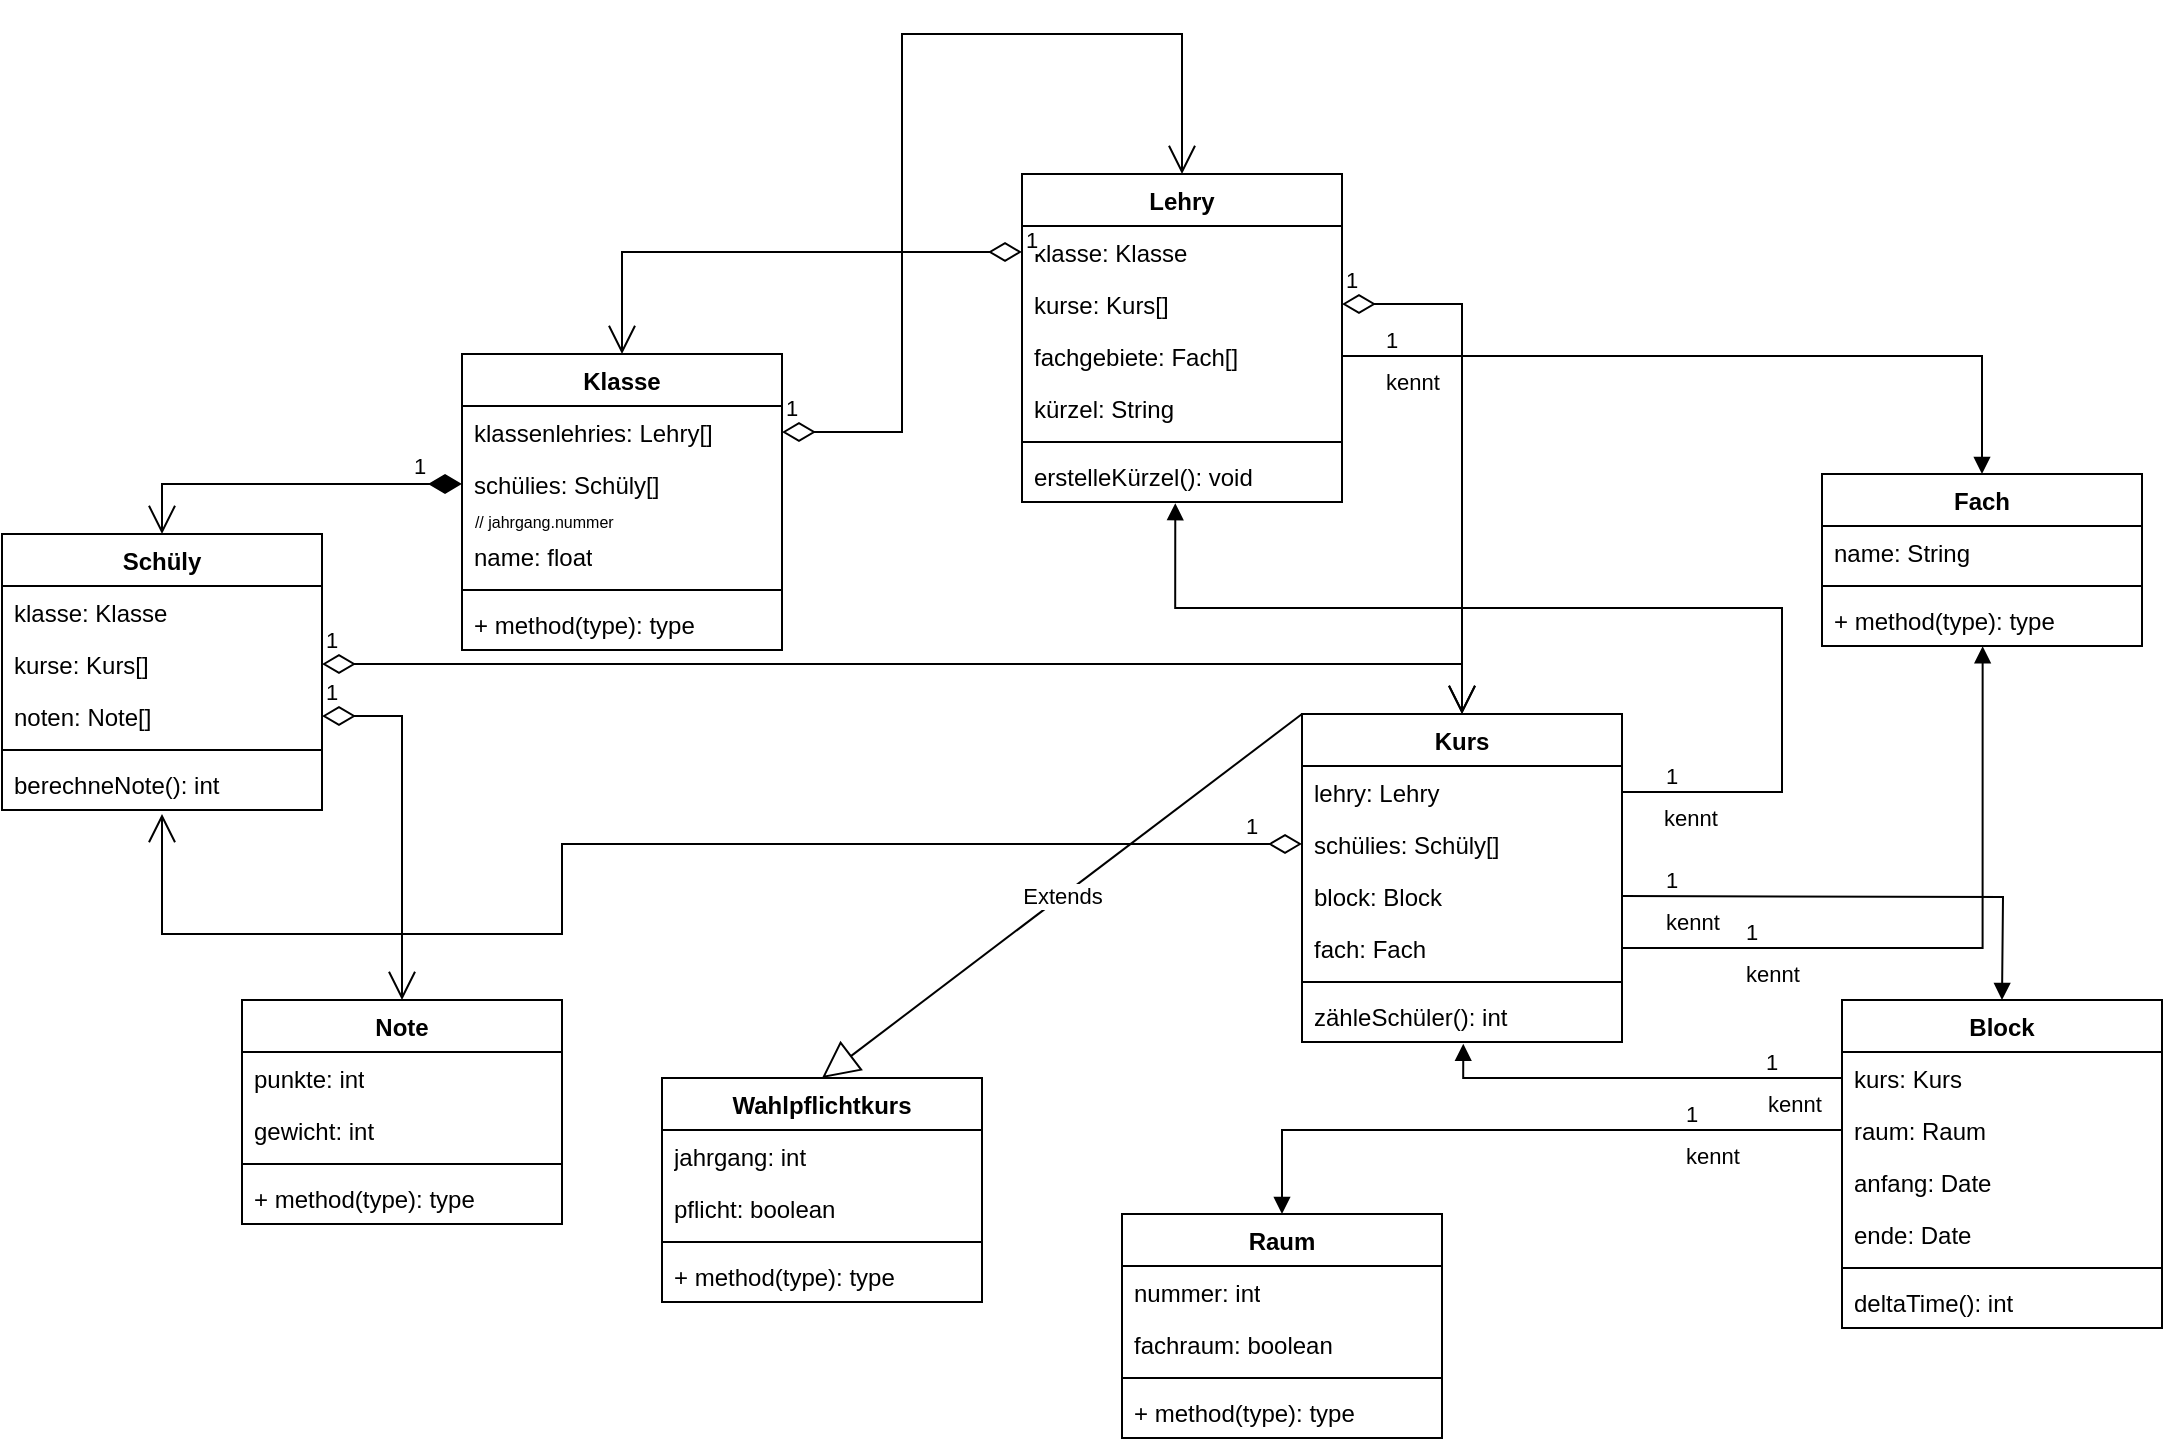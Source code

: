 <mxfile version="21.7.5" type="github">
  <diagram name="Page-1" id="dtJzsJgUxtqX0qayBi3o">
    <mxGraphModel dx="830" dy="1531" grid="1" gridSize="10" guides="1" tooltips="1" connect="1" arrows="1" fold="1" page="1" pageScale="1" pageWidth="850" pageHeight="1100" math="0" shadow="0">
      <root>
        <mxCell id="0" />
        <mxCell id="1" parent="0" />
        <mxCell id="Ywo8sZGYOxIatxg1FXtq-1" value="Schüly" style="swimlane;fontStyle=1;align=center;verticalAlign=top;childLayout=stackLayout;horizontal=1;startSize=26;horizontalStack=0;resizeParent=1;resizeParentMax=0;resizeLast=0;collapsible=1;marginBottom=0;whiteSpace=wrap;html=1;" vertex="1" parent="1">
          <mxGeometry x="50" y="170" width="160" height="138" as="geometry" />
        </mxCell>
        <mxCell id="Ywo8sZGYOxIatxg1FXtq-5" value="klasse: Klasse" style="text;strokeColor=none;fillColor=none;align=left;verticalAlign=top;spacingLeft=4;spacingRight=4;overflow=hidden;rotatable=0;points=[[0,0.5],[1,0.5]];portConstraint=eastwest;whiteSpace=wrap;html=1;" vertex="1" parent="Ywo8sZGYOxIatxg1FXtq-1">
          <mxGeometry y="26" width="160" height="26" as="geometry" />
        </mxCell>
        <mxCell id="Ywo8sZGYOxIatxg1FXtq-38" value="kurse: Kurs[]" style="text;strokeColor=none;fillColor=none;align=left;verticalAlign=top;spacingLeft=4;spacingRight=4;overflow=hidden;rotatable=0;points=[[0,0.5],[1,0.5]];portConstraint=eastwest;whiteSpace=wrap;html=1;" vertex="1" parent="Ywo8sZGYOxIatxg1FXtq-1">
          <mxGeometry y="52" width="160" height="26" as="geometry" />
        </mxCell>
        <mxCell id="Ywo8sZGYOxIatxg1FXtq-64" value="noten: Note[]" style="text;strokeColor=none;fillColor=none;align=left;verticalAlign=top;spacingLeft=4;spacingRight=4;overflow=hidden;rotatable=0;points=[[0,0.5],[1,0.5]];portConstraint=eastwest;whiteSpace=wrap;html=1;" vertex="1" parent="Ywo8sZGYOxIatxg1FXtq-1">
          <mxGeometry y="78" width="160" height="26" as="geometry" />
        </mxCell>
        <mxCell id="Ywo8sZGYOxIatxg1FXtq-3" value="" style="line;strokeWidth=1;fillColor=none;align=left;verticalAlign=middle;spacingTop=-1;spacingLeft=3;spacingRight=3;rotatable=0;labelPosition=right;points=[];portConstraint=eastwest;strokeColor=inherit;" vertex="1" parent="Ywo8sZGYOxIatxg1FXtq-1">
          <mxGeometry y="104" width="160" height="8" as="geometry" />
        </mxCell>
        <mxCell id="Ywo8sZGYOxIatxg1FXtq-4" value="berechneNote(): int" style="text;strokeColor=none;fillColor=none;align=left;verticalAlign=top;spacingLeft=4;spacingRight=4;overflow=hidden;rotatable=0;points=[[0,0.5],[1,0.5]];portConstraint=eastwest;whiteSpace=wrap;html=1;" vertex="1" parent="Ywo8sZGYOxIatxg1FXtq-1">
          <mxGeometry y="112" width="160" height="26" as="geometry" />
        </mxCell>
        <mxCell id="Ywo8sZGYOxIatxg1FXtq-6" value="Lehry" style="swimlane;fontStyle=1;align=center;verticalAlign=top;childLayout=stackLayout;horizontal=1;startSize=26;horizontalStack=0;resizeParent=1;resizeParentMax=0;resizeLast=0;collapsible=1;marginBottom=0;whiteSpace=wrap;html=1;" vertex="1" parent="1">
          <mxGeometry x="560" y="-10" width="160" height="164" as="geometry" />
        </mxCell>
        <mxCell id="Ywo8sZGYOxIatxg1FXtq-42" value="klasse: Klasse" style="text;strokeColor=none;fillColor=none;align=left;verticalAlign=top;spacingLeft=4;spacingRight=4;overflow=hidden;rotatable=0;points=[[0,0.5],[1,0.5]];portConstraint=eastwest;whiteSpace=wrap;html=1;" vertex="1" parent="Ywo8sZGYOxIatxg1FXtq-6">
          <mxGeometry y="26" width="160" height="26" as="geometry" />
        </mxCell>
        <mxCell id="Ywo8sZGYOxIatxg1FXtq-7" value="kurse: Kurs[]" style="text;strokeColor=none;fillColor=none;align=left;verticalAlign=top;spacingLeft=4;spacingRight=4;overflow=hidden;rotatable=0;points=[[0,0.5],[1,0.5]];portConstraint=eastwest;whiteSpace=wrap;html=1;" vertex="1" parent="Ywo8sZGYOxIatxg1FXtq-6">
          <mxGeometry y="52" width="160" height="26" as="geometry" />
        </mxCell>
        <mxCell id="Ywo8sZGYOxIatxg1FXtq-93" value="fachgebiete: Fach[]" style="text;strokeColor=none;fillColor=none;align=left;verticalAlign=top;spacingLeft=4;spacingRight=4;overflow=hidden;rotatable=0;points=[[0,0.5],[1,0.5]];portConstraint=eastwest;whiteSpace=wrap;html=1;" vertex="1" parent="Ywo8sZGYOxIatxg1FXtq-6">
          <mxGeometry y="78" width="160" height="26" as="geometry" />
        </mxCell>
        <mxCell id="Ywo8sZGYOxIatxg1FXtq-105" value="kürzel: String" style="text;strokeColor=none;fillColor=none;align=left;verticalAlign=top;spacingLeft=4;spacingRight=4;overflow=hidden;rotatable=0;points=[[0,0.5],[1,0.5]];portConstraint=eastwest;whiteSpace=wrap;html=1;" vertex="1" parent="Ywo8sZGYOxIatxg1FXtq-6">
          <mxGeometry y="104" width="160" height="26" as="geometry" />
        </mxCell>
        <mxCell id="Ywo8sZGYOxIatxg1FXtq-8" value="" style="line;strokeWidth=1;fillColor=none;align=left;verticalAlign=middle;spacingTop=-1;spacingLeft=3;spacingRight=3;rotatable=0;labelPosition=right;points=[];portConstraint=eastwest;strokeColor=inherit;" vertex="1" parent="Ywo8sZGYOxIatxg1FXtq-6">
          <mxGeometry y="130" width="160" height="8" as="geometry" />
        </mxCell>
        <mxCell id="Ywo8sZGYOxIatxg1FXtq-9" value="erstelleKürzel(): void" style="text;strokeColor=none;fillColor=none;align=left;verticalAlign=top;spacingLeft=4;spacingRight=4;overflow=hidden;rotatable=0;points=[[0,0.5],[1,0.5]];portConstraint=eastwest;whiteSpace=wrap;html=1;" vertex="1" parent="Ywo8sZGYOxIatxg1FXtq-6">
          <mxGeometry y="138" width="160" height="26" as="geometry" />
        </mxCell>
        <mxCell id="Ywo8sZGYOxIatxg1FXtq-10" value="Kurs" style="swimlane;fontStyle=1;align=center;verticalAlign=top;childLayout=stackLayout;horizontal=1;startSize=26;horizontalStack=0;resizeParent=1;resizeParentMax=0;resizeLast=0;collapsible=1;marginBottom=0;whiteSpace=wrap;html=1;" vertex="1" parent="1">
          <mxGeometry x="700" y="260" width="160" height="164" as="geometry" />
        </mxCell>
        <mxCell id="Ywo8sZGYOxIatxg1FXtq-11" value="&lt;div&gt;lehry: Lehry&lt;/div&gt;" style="text;strokeColor=none;fillColor=none;align=left;verticalAlign=top;spacingLeft=4;spacingRight=4;overflow=hidden;rotatable=0;points=[[0,0.5],[1,0.5]];portConstraint=eastwest;whiteSpace=wrap;html=1;" vertex="1" parent="Ywo8sZGYOxIatxg1FXtq-10">
          <mxGeometry y="26" width="160" height="26" as="geometry" />
        </mxCell>
        <mxCell id="Ywo8sZGYOxIatxg1FXtq-55" value="schülies: Schüly[]" style="text;strokeColor=none;fillColor=none;align=left;verticalAlign=top;spacingLeft=4;spacingRight=4;overflow=hidden;rotatable=0;points=[[0,0.5],[1,0.5]];portConstraint=eastwest;whiteSpace=wrap;html=1;" vertex="1" parent="Ywo8sZGYOxIatxg1FXtq-10">
          <mxGeometry y="52" width="160" height="26" as="geometry" />
        </mxCell>
        <mxCell id="Ywo8sZGYOxIatxg1FXtq-68" value="block: Block" style="text;strokeColor=none;fillColor=none;align=left;verticalAlign=top;spacingLeft=4;spacingRight=4;overflow=hidden;rotatable=0;points=[[0,0.5],[1,0.5]];portConstraint=eastwest;whiteSpace=wrap;html=1;" vertex="1" parent="Ywo8sZGYOxIatxg1FXtq-10">
          <mxGeometry y="78" width="160" height="26" as="geometry" />
        </mxCell>
        <mxCell id="Ywo8sZGYOxIatxg1FXtq-83" value="&lt;div&gt;fach: Fach&lt;/div&gt;&lt;div&gt;&lt;br&gt;&lt;/div&gt;" style="text;strokeColor=none;fillColor=none;align=left;verticalAlign=top;spacingLeft=4;spacingRight=4;overflow=hidden;rotatable=0;points=[[0,0.5],[1,0.5]];portConstraint=eastwest;whiteSpace=wrap;html=1;" vertex="1" parent="Ywo8sZGYOxIatxg1FXtq-10">
          <mxGeometry y="104" width="160" height="26" as="geometry" />
        </mxCell>
        <mxCell id="Ywo8sZGYOxIatxg1FXtq-12" value="" style="line;strokeWidth=1;fillColor=none;align=left;verticalAlign=middle;spacingTop=-1;spacingLeft=3;spacingRight=3;rotatable=0;labelPosition=right;points=[];portConstraint=eastwest;strokeColor=inherit;" vertex="1" parent="Ywo8sZGYOxIatxg1FXtq-10">
          <mxGeometry y="130" width="160" height="8" as="geometry" />
        </mxCell>
        <mxCell id="Ywo8sZGYOxIatxg1FXtq-13" value="zähleSchüler(): int" style="text;strokeColor=none;fillColor=none;align=left;verticalAlign=top;spacingLeft=4;spacingRight=4;overflow=hidden;rotatable=0;points=[[0,0.5],[1,0.5]];portConstraint=eastwest;whiteSpace=wrap;html=1;" vertex="1" parent="Ywo8sZGYOxIatxg1FXtq-10">
          <mxGeometry y="138" width="160" height="26" as="geometry" />
        </mxCell>
        <mxCell id="Ywo8sZGYOxIatxg1FXtq-14" value="Klasse" style="swimlane;fontStyle=1;align=center;verticalAlign=top;childLayout=stackLayout;horizontal=1;startSize=26;horizontalStack=0;resizeParent=1;resizeParentMax=0;resizeLast=0;collapsible=1;marginBottom=0;whiteSpace=wrap;html=1;" vertex="1" parent="1">
          <mxGeometry x="280" y="80" width="160" height="148" as="geometry">
            <mxRectangle x="130" y="10" width="80" height="30" as="alternateBounds" />
          </mxGeometry>
        </mxCell>
        <mxCell id="Ywo8sZGYOxIatxg1FXtq-2" value="&lt;div&gt;klassenlehries: Lehry[]&lt;/div&gt;&lt;div&gt;&lt;br&gt;&lt;/div&gt;" style="text;strokeColor=none;fillColor=none;align=left;verticalAlign=top;spacingLeft=4;spacingRight=4;overflow=hidden;rotatable=0;points=[[0,0.5],[1,0.5]];portConstraint=eastwest;whiteSpace=wrap;html=1;" vertex="1" parent="Ywo8sZGYOxIatxg1FXtq-14">
          <mxGeometry y="26" width="160" height="26" as="geometry" />
        </mxCell>
        <mxCell id="Ywo8sZGYOxIatxg1FXtq-39" value="schülies: Schüly[]" style="text;strokeColor=none;fillColor=none;align=left;verticalAlign=top;spacingLeft=4;spacingRight=4;overflow=hidden;rotatable=0;points=[[0,0.5],[1,0.5]];portConstraint=eastwest;whiteSpace=wrap;html=1;" vertex="1" parent="Ywo8sZGYOxIatxg1FXtq-14">
          <mxGeometry y="52" width="160" height="26" as="geometry" />
        </mxCell>
        <mxCell id="Ywo8sZGYOxIatxg1FXtq-98" value="&lt;div align=&quot;left&quot;&gt;&lt;font style=&quot;font-size: 8px;&quot;&gt;&amp;nbsp; // jahrgang.nummer&lt;/font&gt;&lt;/div&gt;" style="text;html=1;strokeColor=none;fillColor=none;align=left;verticalAlign=middle;whiteSpace=wrap;rounded=0;" vertex="1" parent="Ywo8sZGYOxIatxg1FXtq-14">
          <mxGeometry y="78" width="160" height="10" as="geometry" />
        </mxCell>
        <mxCell id="Ywo8sZGYOxIatxg1FXtq-97" value="name: float" style="text;strokeColor=none;fillColor=none;align=left;verticalAlign=top;spacingLeft=4;spacingRight=4;overflow=hidden;rotatable=0;points=[[0,0.5],[1,0.5]];portConstraint=eastwest;whiteSpace=wrap;html=1;" vertex="1" parent="Ywo8sZGYOxIatxg1FXtq-14">
          <mxGeometry y="88" width="160" height="26" as="geometry" />
        </mxCell>
        <mxCell id="Ywo8sZGYOxIatxg1FXtq-16" value="" style="line;strokeWidth=1;fillColor=none;align=left;verticalAlign=middle;spacingTop=-1;spacingLeft=3;spacingRight=3;rotatable=0;labelPosition=right;points=[];portConstraint=eastwest;strokeColor=inherit;" vertex="1" parent="Ywo8sZGYOxIatxg1FXtq-14">
          <mxGeometry y="114" width="160" height="8" as="geometry" />
        </mxCell>
        <mxCell id="Ywo8sZGYOxIatxg1FXtq-17" value="+ method(type): type" style="text;strokeColor=none;fillColor=none;align=left;verticalAlign=top;spacingLeft=4;spacingRight=4;overflow=hidden;rotatable=0;points=[[0,0.5],[1,0.5]];portConstraint=eastwest;whiteSpace=wrap;html=1;" vertex="1" parent="Ywo8sZGYOxIatxg1FXtq-14">
          <mxGeometry y="122" width="160" height="26" as="geometry" />
        </mxCell>
        <mxCell id="Ywo8sZGYOxIatxg1FXtq-18" value="Wahlpflichtkurs" style="swimlane;fontStyle=1;align=center;verticalAlign=top;childLayout=stackLayout;horizontal=1;startSize=26;horizontalStack=0;resizeParent=1;resizeParentMax=0;resizeLast=0;collapsible=1;marginBottom=0;whiteSpace=wrap;html=1;" vertex="1" parent="1">
          <mxGeometry x="380" y="442" width="160" height="112" as="geometry" />
        </mxCell>
        <mxCell id="Ywo8sZGYOxIatxg1FXtq-19" value="jahrgang: int" style="text;strokeColor=none;fillColor=none;align=left;verticalAlign=top;spacingLeft=4;spacingRight=4;overflow=hidden;rotatable=0;points=[[0,0.5],[1,0.5]];portConstraint=eastwest;whiteSpace=wrap;html=1;" vertex="1" parent="Ywo8sZGYOxIatxg1FXtq-18">
          <mxGeometry y="26" width="160" height="26" as="geometry" />
        </mxCell>
        <mxCell id="Ywo8sZGYOxIatxg1FXtq-99" value="pflicht: boolean" style="text;strokeColor=none;fillColor=none;align=left;verticalAlign=top;spacingLeft=4;spacingRight=4;overflow=hidden;rotatable=0;points=[[0,0.5],[1,0.5]];portConstraint=eastwest;whiteSpace=wrap;html=1;" vertex="1" parent="Ywo8sZGYOxIatxg1FXtq-18">
          <mxGeometry y="52" width="160" height="26" as="geometry" />
        </mxCell>
        <mxCell id="Ywo8sZGYOxIatxg1FXtq-20" value="" style="line;strokeWidth=1;fillColor=none;align=left;verticalAlign=middle;spacingTop=-1;spacingLeft=3;spacingRight=3;rotatable=0;labelPosition=right;points=[];portConstraint=eastwest;strokeColor=inherit;" vertex="1" parent="Ywo8sZGYOxIatxg1FXtq-18">
          <mxGeometry y="78" width="160" height="8" as="geometry" />
        </mxCell>
        <mxCell id="Ywo8sZGYOxIatxg1FXtq-21" value="+ method(type): type" style="text;strokeColor=none;fillColor=none;align=left;verticalAlign=top;spacingLeft=4;spacingRight=4;overflow=hidden;rotatable=0;points=[[0,0.5],[1,0.5]];portConstraint=eastwest;whiteSpace=wrap;html=1;" vertex="1" parent="Ywo8sZGYOxIatxg1FXtq-18">
          <mxGeometry y="86" width="160" height="26" as="geometry" />
        </mxCell>
        <mxCell id="Ywo8sZGYOxIatxg1FXtq-22" value="Block" style="swimlane;fontStyle=1;align=center;verticalAlign=top;childLayout=stackLayout;horizontal=1;startSize=26;horizontalStack=0;resizeParent=1;resizeParentMax=0;resizeLast=0;collapsible=1;marginBottom=0;whiteSpace=wrap;html=1;" vertex="1" parent="1">
          <mxGeometry x="970" y="403" width="160" height="164" as="geometry" />
        </mxCell>
        <mxCell id="Ywo8sZGYOxIatxg1FXtq-23" value="kurs: Kurs" style="text;strokeColor=none;fillColor=none;align=left;verticalAlign=top;spacingLeft=4;spacingRight=4;overflow=hidden;rotatable=0;points=[[0,0.5],[1,0.5]];portConstraint=eastwest;whiteSpace=wrap;html=1;" vertex="1" parent="Ywo8sZGYOxIatxg1FXtq-22">
          <mxGeometry y="26" width="160" height="26" as="geometry" />
        </mxCell>
        <mxCell id="Ywo8sZGYOxIatxg1FXtq-69" value="raum: Raum" style="text;strokeColor=none;fillColor=none;align=left;verticalAlign=top;spacingLeft=4;spacingRight=4;overflow=hidden;rotatable=0;points=[[0,0.5],[1,0.5]];portConstraint=eastwest;whiteSpace=wrap;html=1;" vertex="1" parent="Ywo8sZGYOxIatxg1FXtq-22">
          <mxGeometry y="52" width="160" height="26" as="geometry" />
        </mxCell>
        <mxCell id="Ywo8sZGYOxIatxg1FXtq-66" value="anfang: Date" style="text;strokeColor=none;fillColor=none;align=left;verticalAlign=top;spacingLeft=4;spacingRight=4;overflow=hidden;rotatable=0;points=[[0,0.5],[1,0.5]];portConstraint=eastwest;whiteSpace=wrap;html=1;" vertex="1" parent="Ywo8sZGYOxIatxg1FXtq-22">
          <mxGeometry y="78" width="160" height="26" as="geometry" />
        </mxCell>
        <mxCell id="Ywo8sZGYOxIatxg1FXtq-67" value="ende: Date" style="text;strokeColor=none;fillColor=none;align=left;verticalAlign=top;spacingLeft=4;spacingRight=4;overflow=hidden;rotatable=0;points=[[0,0.5],[1,0.5]];portConstraint=eastwest;whiteSpace=wrap;html=1;" vertex="1" parent="Ywo8sZGYOxIatxg1FXtq-22">
          <mxGeometry y="104" width="160" height="26" as="geometry" />
        </mxCell>
        <mxCell id="Ywo8sZGYOxIatxg1FXtq-24" value="" style="line;strokeWidth=1;fillColor=none;align=left;verticalAlign=middle;spacingTop=-1;spacingLeft=3;spacingRight=3;rotatable=0;labelPosition=right;points=[];portConstraint=eastwest;strokeColor=inherit;" vertex="1" parent="Ywo8sZGYOxIatxg1FXtq-22">
          <mxGeometry y="130" width="160" height="8" as="geometry" />
        </mxCell>
        <mxCell id="Ywo8sZGYOxIatxg1FXtq-25" value="deltaTime(): int" style="text;strokeColor=none;fillColor=none;align=left;verticalAlign=top;spacingLeft=4;spacingRight=4;overflow=hidden;rotatable=0;points=[[0,0.5],[1,0.5]];portConstraint=eastwest;whiteSpace=wrap;html=1;" vertex="1" parent="Ywo8sZGYOxIatxg1FXtq-22">
          <mxGeometry y="138" width="160" height="26" as="geometry" />
        </mxCell>
        <mxCell id="Ywo8sZGYOxIatxg1FXtq-26" value="Raum" style="swimlane;fontStyle=1;align=center;verticalAlign=top;childLayout=stackLayout;horizontal=1;startSize=26;horizontalStack=0;resizeParent=1;resizeParentMax=0;resizeLast=0;collapsible=1;marginBottom=0;whiteSpace=wrap;html=1;" vertex="1" parent="1">
          <mxGeometry x="610" y="510" width="160" height="112" as="geometry" />
        </mxCell>
        <mxCell id="Ywo8sZGYOxIatxg1FXtq-27" value="nummer: int" style="text;strokeColor=none;fillColor=none;align=left;verticalAlign=top;spacingLeft=4;spacingRight=4;overflow=hidden;rotatable=0;points=[[0,0.5],[1,0.5]];portConstraint=eastwest;whiteSpace=wrap;html=1;" vertex="1" parent="Ywo8sZGYOxIatxg1FXtq-26">
          <mxGeometry y="26" width="160" height="26" as="geometry" />
        </mxCell>
        <mxCell id="Ywo8sZGYOxIatxg1FXtq-76" value="fachraum: boolean" style="text;strokeColor=none;fillColor=none;align=left;verticalAlign=top;spacingLeft=4;spacingRight=4;overflow=hidden;rotatable=0;points=[[0,0.5],[1,0.5]];portConstraint=eastwest;whiteSpace=wrap;html=1;" vertex="1" parent="Ywo8sZGYOxIatxg1FXtq-26">
          <mxGeometry y="52" width="160" height="26" as="geometry" />
        </mxCell>
        <mxCell id="Ywo8sZGYOxIatxg1FXtq-28" value="" style="line;strokeWidth=1;fillColor=none;align=left;verticalAlign=middle;spacingTop=-1;spacingLeft=3;spacingRight=3;rotatable=0;labelPosition=right;points=[];portConstraint=eastwest;strokeColor=inherit;" vertex="1" parent="Ywo8sZGYOxIatxg1FXtq-26">
          <mxGeometry y="78" width="160" height="8" as="geometry" />
        </mxCell>
        <mxCell id="Ywo8sZGYOxIatxg1FXtq-29" value="+ method(type): type" style="text;strokeColor=none;fillColor=none;align=left;verticalAlign=top;spacingLeft=4;spacingRight=4;overflow=hidden;rotatable=0;points=[[0,0.5],[1,0.5]];portConstraint=eastwest;whiteSpace=wrap;html=1;" vertex="1" parent="Ywo8sZGYOxIatxg1FXtq-26">
          <mxGeometry y="86" width="160" height="26" as="geometry" />
        </mxCell>
        <mxCell id="Ywo8sZGYOxIatxg1FXtq-30" value="Note" style="swimlane;fontStyle=1;align=center;verticalAlign=top;childLayout=stackLayout;horizontal=1;startSize=26;horizontalStack=0;resizeParent=1;resizeParentMax=0;resizeLast=0;collapsible=1;marginBottom=0;whiteSpace=wrap;html=1;" vertex="1" parent="1">
          <mxGeometry x="170" y="403" width="160" height="112" as="geometry" />
        </mxCell>
        <mxCell id="Ywo8sZGYOxIatxg1FXtq-31" value="&lt;div&gt;punkte: int&lt;/div&gt;" style="text;strokeColor=none;fillColor=none;align=left;verticalAlign=top;spacingLeft=4;spacingRight=4;overflow=hidden;rotatable=0;points=[[0,0.5],[1,0.5]];portConstraint=eastwest;whiteSpace=wrap;html=1;" vertex="1" parent="Ywo8sZGYOxIatxg1FXtq-30">
          <mxGeometry y="26" width="160" height="26" as="geometry" />
        </mxCell>
        <mxCell id="Ywo8sZGYOxIatxg1FXtq-63" value="gewicht: int" style="text;strokeColor=none;fillColor=none;align=left;verticalAlign=top;spacingLeft=4;spacingRight=4;overflow=hidden;rotatable=0;points=[[0,0.5],[1,0.5]];portConstraint=eastwest;whiteSpace=wrap;html=1;" vertex="1" parent="Ywo8sZGYOxIatxg1FXtq-30">
          <mxGeometry y="52" width="160" height="26" as="geometry" />
        </mxCell>
        <mxCell id="Ywo8sZGYOxIatxg1FXtq-32" value="" style="line;strokeWidth=1;fillColor=none;align=left;verticalAlign=middle;spacingTop=-1;spacingLeft=3;spacingRight=3;rotatable=0;labelPosition=right;points=[];portConstraint=eastwest;strokeColor=inherit;" vertex="1" parent="Ywo8sZGYOxIatxg1FXtq-30">
          <mxGeometry y="78" width="160" height="8" as="geometry" />
        </mxCell>
        <mxCell id="Ywo8sZGYOxIatxg1FXtq-33" value="+ method(type): type" style="text;strokeColor=none;fillColor=none;align=left;verticalAlign=top;spacingLeft=4;spacingRight=4;overflow=hidden;rotatable=0;points=[[0,0.5],[1,0.5]];portConstraint=eastwest;whiteSpace=wrap;html=1;" vertex="1" parent="Ywo8sZGYOxIatxg1FXtq-30">
          <mxGeometry y="86" width="160" height="26" as="geometry" />
        </mxCell>
        <mxCell id="Ywo8sZGYOxIatxg1FXtq-45" value="1" style="endArrow=open;html=1;endSize=12;startArrow=diamondThin;startSize=14;startFill=0;edgeStyle=orthogonalEdgeStyle;align=left;verticalAlign=bottom;rounded=0;exitX=1;exitY=0.5;exitDx=0;exitDy=0;" edge="1" parent="1" source="Ywo8sZGYOxIatxg1FXtq-7" target="Ywo8sZGYOxIatxg1FXtq-10">
          <mxGeometry x="-1" y="3" relative="1" as="geometry">
            <mxPoint x="490" y="140" as="sourcePoint" />
            <mxPoint x="650" y="140" as="targetPoint" />
          </mxGeometry>
        </mxCell>
        <mxCell id="Ywo8sZGYOxIatxg1FXtq-51" value="1" style="endArrow=open;html=1;endSize=12;startArrow=diamondThin;startSize=14;startFill=0;edgeStyle=orthogonalEdgeStyle;align=left;verticalAlign=bottom;rounded=0;entryX=0.5;entryY=0;entryDx=0;entryDy=0;" edge="1" parent="1" source="Ywo8sZGYOxIatxg1FXtq-38" target="Ywo8sZGYOxIatxg1FXtq-10">
          <mxGeometry x="-1" y="3" relative="1" as="geometry">
            <mxPoint x="230" y="240" as="sourcePoint" />
            <mxPoint x="390" y="240" as="targetPoint" />
          </mxGeometry>
        </mxCell>
        <mxCell id="Ywo8sZGYOxIatxg1FXtq-65" value="1" style="endArrow=open;html=1;endSize=12;startArrow=diamondThin;startSize=14;startFill=0;edgeStyle=orthogonalEdgeStyle;align=left;verticalAlign=bottom;rounded=0;exitX=1;exitY=0.5;exitDx=0;exitDy=0;entryX=0.5;entryY=0;entryDx=0;entryDy=0;" edge="1" parent="1" source="Ywo8sZGYOxIatxg1FXtq-64" target="Ywo8sZGYOxIatxg1FXtq-30">
          <mxGeometry x="-1" y="3" relative="1" as="geometry">
            <mxPoint x="230" y="260" as="sourcePoint" />
            <mxPoint x="390" y="260" as="targetPoint" />
          </mxGeometry>
        </mxCell>
        <mxCell id="Ywo8sZGYOxIatxg1FXtq-74" value="1" style="endArrow=open;html=1;endSize=12;startArrow=diamondThin;startSize=14;startFill=1;edgeStyle=orthogonalEdgeStyle;align=left;verticalAlign=bottom;rounded=0;exitX=0;exitY=0.5;exitDx=0;exitDy=0;" edge="1" parent="1" source="Ywo8sZGYOxIatxg1FXtq-39" target="Ywo8sZGYOxIatxg1FXtq-1">
          <mxGeometry x="-0.704" relative="1" as="geometry">
            <mxPoint x="260" y="200" as="sourcePoint" />
            <mxPoint x="420" y="200" as="targetPoint" />
            <mxPoint as="offset" />
          </mxGeometry>
        </mxCell>
        <mxCell id="Ywo8sZGYOxIatxg1FXtq-75" value="Extends" style="endArrow=block;endSize=16;endFill=0;html=1;rounded=0;exitX=0;exitY=0;exitDx=0;exitDy=0;entryX=0.5;entryY=0;entryDx=0;entryDy=0;" edge="1" parent="1" source="Ywo8sZGYOxIatxg1FXtq-10" target="Ywo8sZGYOxIatxg1FXtq-18">
          <mxGeometry width="160" relative="1" as="geometry">
            <mxPoint x="490" y="430" as="sourcePoint" />
            <mxPoint x="650" y="430" as="targetPoint" />
          </mxGeometry>
        </mxCell>
        <mxCell id="Ywo8sZGYOxIatxg1FXtq-79" value="kennt" style="endArrow=block;endFill=1;html=1;edgeStyle=orthogonalEdgeStyle;align=left;verticalAlign=top;rounded=0;exitX=0;exitY=0.5;exitDx=0;exitDy=0;entryX=0.504;entryY=1.033;entryDx=0;entryDy=0;entryPerimeter=0;" edge="1" parent="1" source="Ywo8sZGYOxIatxg1FXtq-23" target="Ywo8sZGYOxIatxg1FXtq-13">
          <mxGeometry x="-0.624" relative="1" as="geometry">
            <mxPoint x="800" y="490" as="sourcePoint" />
            <mxPoint x="960" y="490" as="targetPoint" />
            <mxPoint as="offset" />
          </mxGeometry>
        </mxCell>
        <mxCell id="Ywo8sZGYOxIatxg1FXtq-80" value="1" style="edgeLabel;resizable=0;html=1;align=left;verticalAlign=bottom;" connectable="0" vertex="1" parent="Ywo8sZGYOxIatxg1FXtq-79">
          <mxGeometry x="-1" relative="1" as="geometry">
            <mxPoint x="-40" as="offset" />
          </mxGeometry>
        </mxCell>
        <mxCell id="Ywo8sZGYOxIatxg1FXtq-81" value="kennt" style="endArrow=block;endFill=1;html=1;edgeStyle=orthogonalEdgeStyle;align=left;verticalAlign=top;rounded=0;exitX=0;exitY=0.5;exitDx=0;exitDy=0;" edge="1" parent="1" source="Ywo8sZGYOxIatxg1FXtq-69" target="Ywo8sZGYOxIatxg1FXtq-26">
          <mxGeometry x="-0.503" relative="1" as="geometry">
            <mxPoint x="840" y="540" as="sourcePoint" />
            <mxPoint x="1000" y="540" as="targetPoint" />
            <mxPoint as="offset" />
          </mxGeometry>
        </mxCell>
        <mxCell id="Ywo8sZGYOxIatxg1FXtq-82" value="1" style="edgeLabel;resizable=0;html=1;align=left;verticalAlign=bottom;" connectable="0" vertex="1" parent="Ywo8sZGYOxIatxg1FXtq-81">
          <mxGeometry x="-1" relative="1" as="geometry">
            <mxPoint x="-80" as="offset" />
          </mxGeometry>
        </mxCell>
        <mxCell id="Ywo8sZGYOxIatxg1FXtq-84" value="Fach" style="swimlane;fontStyle=1;align=center;verticalAlign=top;childLayout=stackLayout;horizontal=1;startSize=26;horizontalStack=0;resizeParent=1;resizeParentMax=0;resizeLast=0;collapsible=1;marginBottom=0;whiteSpace=wrap;html=1;" vertex="1" parent="1">
          <mxGeometry x="960" y="140" width="160" height="86" as="geometry" />
        </mxCell>
        <mxCell id="Ywo8sZGYOxIatxg1FXtq-85" value="name: String" style="text;strokeColor=none;fillColor=none;align=left;verticalAlign=top;spacingLeft=4;spacingRight=4;overflow=hidden;rotatable=0;points=[[0,0.5],[1,0.5]];portConstraint=eastwest;whiteSpace=wrap;html=1;" vertex="1" parent="Ywo8sZGYOxIatxg1FXtq-84">
          <mxGeometry y="26" width="160" height="26" as="geometry" />
        </mxCell>
        <mxCell id="Ywo8sZGYOxIatxg1FXtq-86" value="" style="line;strokeWidth=1;fillColor=none;align=left;verticalAlign=middle;spacingTop=-1;spacingLeft=3;spacingRight=3;rotatable=0;labelPosition=right;points=[];portConstraint=eastwest;strokeColor=inherit;" vertex="1" parent="Ywo8sZGYOxIatxg1FXtq-84">
          <mxGeometry y="52" width="160" height="8" as="geometry" />
        </mxCell>
        <mxCell id="Ywo8sZGYOxIatxg1FXtq-87" value="+ method(type): type" style="text;strokeColor=none;fillColor=none;align=left;verticalAlign=top;spacingLeft=4;spacingRight=4;overflow=hidden;rotatable=0;points=[[0,0.5],[1,0.5]];portConstraint=eastwest;whiteSpace=wrap;html=1;" vertex="1" parent="Ywo8sZGYOxIatxg1FXtq-84">
          <mxGeometry y="60" width="160" height="26" as="geometry" />
        </mxCell>
        <mxCell id="Ywo8sZGYOxIatxg1FXtq-89" value="kennt" style="endArrow=block;endFill=1;html=1;edgeStyle=orthogonalEdgeStyle;align=left;verticalAlign=top;rounded=0;exitX=1;exitY=0.5;exitDx=0;exitDy=0;entryX=0.502;entryY=1.006;entryDx=0;entryDy=0;entryPerimeter=0;" edge="1" parent="1" source="Ywo8sZGYOxIatxg1FXtq-83" target="Ywo8sZGYOxIatxg1FXtq-87">
          <mxGeometry x="-0.638" relative="1" as="geometry">
            <mxPoint x="970" y="280" as="sourcePoint" />
            <mxPoint x="1130" y="280" as="targetPoint" />
            <mxPoint as="offset" />
          </mxGeometry>
        </mxCell>
        <mxCell id="Ywo8sZGYOxIatxg1FXtq-90" value="1" style="edgeLabel;resizable=0;html=1;align=left;verticalAlign=bottom;" connectable="0" vertex="1" parent="Ywo8sZGYOxIatxg1FXtq-89">
          <mxGeometry x="-1" relative="1" as="geometry">
            <mxPoint x="60" as="offset" />
          </mxGeometry>
        </mxCell>
        <mxCell id="Ywo8sZGYOxIatxg1FXtq-91" value="kennt" style="endArrow=block;endFill=1;html=1;edgeStyle=orthogonalEdgeStyle;align=left;verticalAlign=top;rounded=0;exitX=1;exitY=0.5;exitDx=0;exitDy=0;" edge="1" parent="1">
          <mxGeometry x="-0.835" relative="1" as="geometry">
            <mxPoint x="860" y="351" as="sourcePoint" />
            <mxPoint x="1050" y="403" as="targetPoint" />
            <mxPoint as="offset" />
          </mxGeometry>
        </mxCell>
        <mxCell id="Ywo8sZGYOxIatxg1FXtq-92" value="1" style="edgeLabel;resizable=0;html=1;align=left;verticalAlign=bottom;" connectable="0" vertex="1" parent="Ywo8sZGYOxIatxg1FXtq-91">
          <mxGeometry x="-1" relative="1" as="geometry">
            <mxPoint x="20" as="offset" />
          </mxGeometry>
        </mxCell>
        <mxCell id="Ywo8sZGYOxIatxg1FXtq-94" value="kennt" style="endArrow=block;endFill=1;html=1;edgeStyle=orthogonalEdgeStyle;align=left;verticalAlign=top;rounded=0;exitX=1;exitY=0.5;exitDx=0;exitDy=0;" edge="1" parent="1" source="Ywo8sZGYOxIatxg1FXtq-93" target="Ywo8sZGYOxIatxg1FXtq-84">
          <mxGeometry x="-0.894" relative="1" as="geometry">
            <mxPoint x="860" y="90" as="sourcePoint" />
            <mxPoint x="1020" y="90" as="targetPoint" />
            <mxPoint as="offset" />
          </mxGeometry>
        </mxCell>
        <mxCell id="Ywo8sZGYOxIatxg1FXtq-95" value="1" style="edgeLabel;resizable=0;html=1;align=left;verticalAlign=bottom;" connectable="0" vertex="1" parent="Ywo8sZGYOxIatxg1FXtq-94">
          <mxGeometry x="-1" relative="1" as="geometry">
            <mxPoint x="20" as="offset" />
          </mxGeometry>
        </mxCell>
        <mxCell id="Ywo8sZGYOxIatxg1FXtq-100" value="1" style="endArrow=open;html=1;endSize=12;startArrow=diamondThin;startSize=14;startFill=0;edgeStyle=orthogonalEdgeStyle;align=left;verticalAlign=bottom;rounded=0;exitX=0;exitY=0.5;exitDx=0;exitDy=0;entryX=0.5;entryY=1.077;entryDx=0;entryDy=0;entryPerimeter=0;" edge="1" parent="1" source="Ywo8sZGYOxIatxg1FXtq-55" target="Ywo8sZGYOxIatxg1FXtq-4">
          <mxGeometry x="-0.911" relative="1" as="geometry">
            <mxPoint x="420" y="300" as="sourcePoint" />
            <mxPoint x="580" y="300" as="targetPoint" />
            <Array as="points">
              <mxPoint x="330" y="325" />
              <mxPoint x="330" y="370" />
              <mxPoint x="130" y="370" />
            </Array>
            <mxPoint as="offset" />
          </mxGeometry>
        </mxCell>
        <mxCell id="Ywo8sZGYOxIatxg1FXtq-101" value="&lt;div&gt;kennt&lt;/div&gt;" style="endArrow=block;endFill=1;html=1;edgeStyle=orthogonalEdgeStyle;align=left;verticalAlign=top;rounded=0;exitX=1;exitY=0.5;exitDx=0;exitDy=0;entryX=0.479;entryY=1.022;entryDx=0;entryDy=0;entryPerimeter=0;" edge="1" parent="1" source="Ywo8sZGYOxIatxg1FXtq-11" target="Ywo8sZGYOxIatxg1FXtq-9">
          <mxGeometry x="-0.928" relative="1" as="geometry">
            <mxPoint x="880" y="300" as="sourcePoint" />
            <mxPoint x="1040" y="300" as="targetPoint" />
            <Array as="points">
              <mxPoint x="940" y="299" />
              <mxPoint x="940" y="207" />
              <mxPoint x="637" y="207" />
            </Array>
            <mxPoint as="offset" />
          </mxGeometry>
        </mxCell>
        <mxCell id="Ywo8sZGYOxIatxg1FXtq-102" value="1" style="edgeLabel;resizable=0;html=1;align=left;verticalAlign=bottom;" connectable="0" vertex="1" parent="Ywo8sZGYOxIatxg1FXtq-101">
          <mxGeometry x="-1" relative="1" as="geometry">
            <mxPoint x="20" as="offset" />
          </mxGeometry>
        </mxCell>
        <mxCell id="Ywo8sZGYOxIatxg1FXtq-103" value="1" style="endArrow=open;html=1;endSize=12;startArrow=diamondThin;startSize=14;startFill=0;edgeStyle=orthogonalEdgeStyle;align=left;verticalAlign=bottom;rounded=0;exitX=1;exitY=0.5;exitDx=0;exitDy=0;entryX=0.5;entryY=0;entryDx=0;entryDy=0;" edge="1" parent="1" source="Ywo8sZGYOxIatxg1FXtq-2" target="Ywo8sZGYOxIatxg1FXtq-6">
          <mxGeometry x="-1" y="3" relative="1" as="geometry">
            <mxPoint x="370" y="10" as="sourcePoint" />
            <mxPoint x="530" y="10" as="targetPoint" />
            <Array as="points">
              <mxPoint x="500" y="119" />
              <mxPoint x="500" y="-80" />
              <mxPoint x="640" y="-80" />
            </Array>
          </mxGeometry>
        </mxCell>
        <mxCell id="Ywo8sZGYOxIatxg1FXtq-104" value="1" style="endArrow=open;html=1;endSize=12;startArrow=diamondThin;startSize=14;startFill=0;edgeStyle=orthogonalEdgeStyle;align=left;verticalAlign=bottom;rounded=0;entryX=0.5;entryY=0;entryDx=0;entryDy=0;" edge="1" parent="1" source="Ywo8sZGYOxIatxg1FXtq-42" target="Ywo8sZGYOxIatxg1FXtq-14">
          <mxGeometry x="-1" y="3" relative="1" as="geometry">
            <mxPoint x="350" y="-10" as="sourcePoint" />
            <mxPoint x="510" y="-10" as="targetPoint" />
          </mxGeometry>
        </mxCell>
      </root>
    </mxGraphModel>
  </diagram>
</mxfile>
